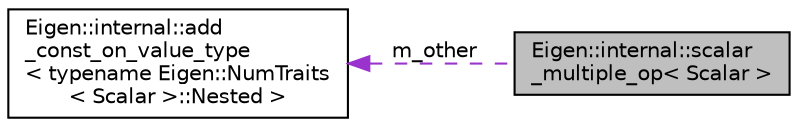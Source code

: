 digraph "Eigen::internal::scalar_multiple_op&lt; Scalar &gt;"
{
  edge [fontname="Helvetica",fontsize="10",labelfontname="Helvetica",labelfontsize="10"];
  node [fontname="Helvetica",fontsize="10",shape=record];
  rankdir="LR";
  Node1 [label="Eigen::internal::scalar\l_multiple_op\< Scalar \>",height=0.2,width=0.4,color="black", fillcolor="grey75", style="filled" fontcolor="black"];
  Node2 -> Node1 [dir="back",color="darkorchid3",fontsize="10",style="dashed",label=" m_other" ,fontname="Helvetica"];
  Node2 [label="Eigen::internal::add\l_const_on_value_type\l\< typename Eigen::NumTraits\l\< Scalar \>::Nested \>",height=0.2,width=0.4,color="black", fillcolor="white", style="filled",URL="$structEigen_1_1internal_1_1add__const__on__value__type.html"];
}
